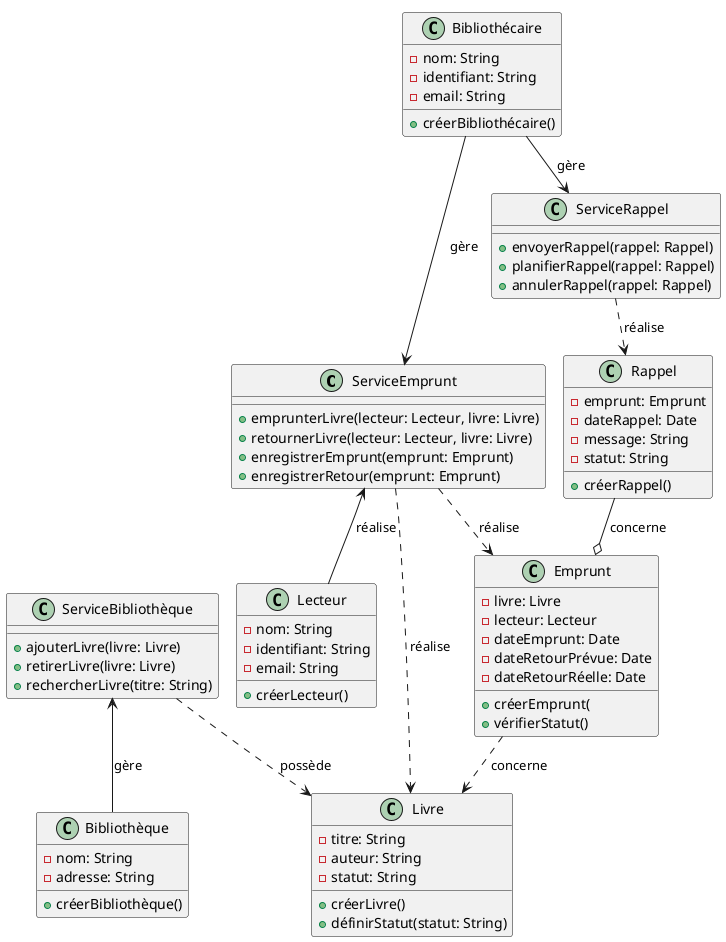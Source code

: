 @startuml
!pragma layout smetana
!define RECTANGLE class

' Classes de Service
RECTANGLE ServiceEmprunt {
    + emprunterLivre(lecteur: Lecteur, livre: Livre)
    + retournerLivre(lecteur: Lecteur, livre: Livre)
    + enregistrerEmprunt(emprunt: Emprunt)
    + enregistrerRetour(emprunt: Emprunt)
}

RECTANGLE ServiceRappel {
    + envoyerRappel(rappel: Rappel)
    + planifierRappel(rappel: Rappel)
    + annulerRappel(rappel: Rappel)
}

RECTANGLE ServiceBibliothèque {
    + ajouterLivre(livre: Livre)
    + retirerLivre(livre: Livre)
    + rechercherLivre(titre: String)
}

' Classes Entités
RECTANGLE Lecteur {
    - nom: String
    - identifiant: String
    - email: String
    + créerLecteur()
}

RECTANGLE Bibliothécaire {
    - nom: String
    - identifiant: String
    - email: String
    + créerBibliothécaire()
}

RECTANGLE Livre {
    - titre: String
    - auteur: String
    - statut: String
    + créerLivre()
    + définirStatut(statut: String)
}

RECTANGLE Emprunt {
    - livre: Livre
    - lecteur: Lecteur
    - dateEmprunt: Date
    - dateRetourPrévue: Date
    - dateRetourRéelle: Date
    + créerEmprunt(
    + vérifierStatut()
}

RECTANGLE Rappel {
    - emprunt: Emprunt
    - dateRappel: Date
    - message: String
    - statut: String
    + créerRappel()
}

' Classe de gestion de la bibliothèque
RECTANGLE Bibliothèque {
    - nom: String
    - adresse: String
    + créerBibliothèque()
}

' Relations
Bibliothécaire --> ServiceEmprunt: gère
Bibliothécaire --> ServiceRappel: gère
Emprunt ..> Livre: concerne
Rappel --o Emprunt: concerne
ServiceEmprunt <-- Lecteur: réalise
ServiceEmprunt ..> Livre: réalise
ServiceEmprunt ..> Emprunt: réalise
ServiceRappel ..> Rappel: réalise
ServiceBibliothèque ..> Livre: possède
ServiceBibliothèque <-- Bibliothèque: gère

@enduml

